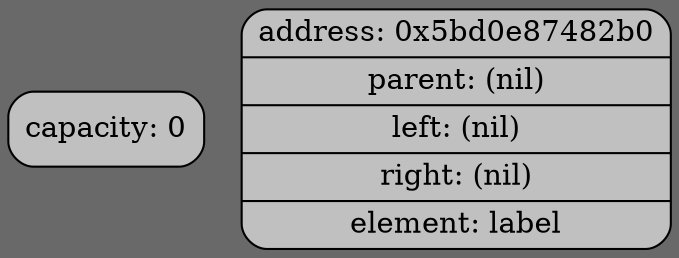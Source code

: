 digraph {bgcolor="#696969" rankdir = TB
Info[shape=Mrecord,style=filled,fillcolor="grey",label="capacity: 0",fontcolor = "black",fontsize = 14];

node0[shape=Mrecord, style=filled, fillcolor="grey", label=" {address: 0x5bd0e87482b0 | parent: (nil) | left:   (nil) | right:  (nil) | element: label}"];  


}